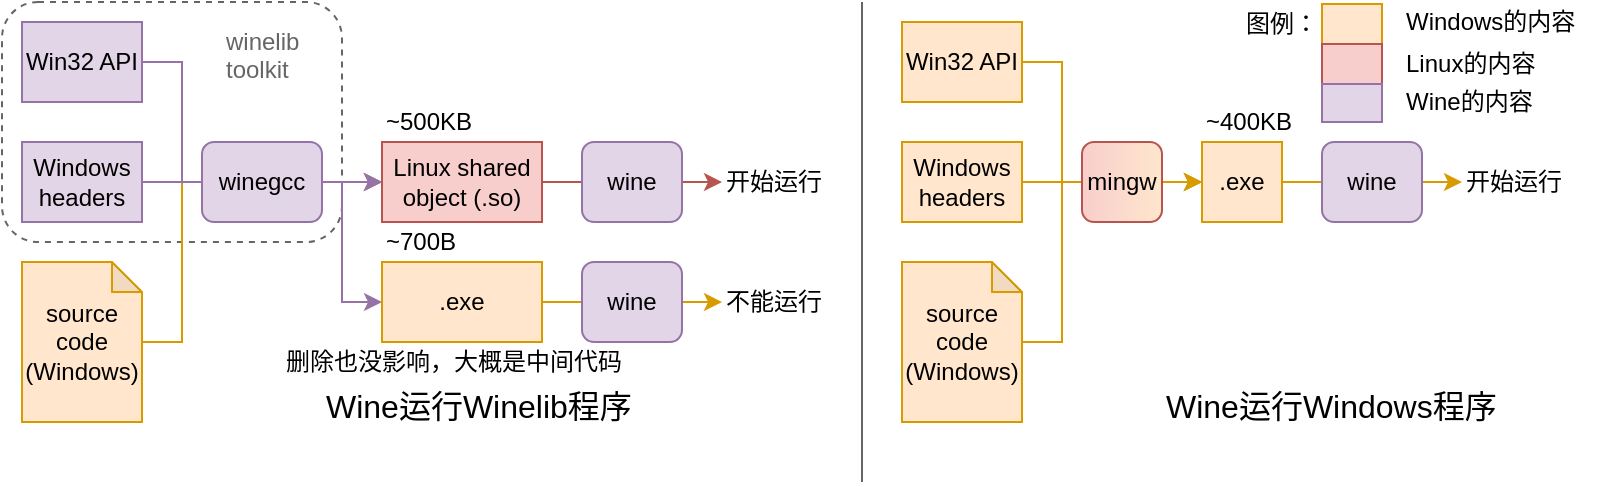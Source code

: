 <mxfile version="10.8.0" type="device"><diagram id="_fW9ryHEPL0VcKspm2ZN" name="Page-1"><mxGraphModel dx="453" dy="290" grid="1" gridSize="10" guides="1" tooltips="1" connect="1" arrows="1" fold="1" page="1" pageScale="1" pageWidth="827" pageHeight="1169" math="0" shadow="0"><root><mxCell id="0"/><mxCell id="1" parent="0"/><mxCell id="PELx47qaAejDJNts5kvB-52" value="" style="rounded=1;whiteSpace=wrap;html=1;fillColor=none;strokeColor=#666666;fontColor=#333333;dashed=1;" parent="1" vertex="1"><mxGeometry y="30" width="170" height="120" as="geometry"/></mxCell><mxCell id="PELx47qaAejDJNts5kvB-10" style="edgeStyle=orthogonalEdgeStyle;rounded=0;orthogonalLoop=1;jettySize=auto;html=1;fillColor=#ffe6cc;strokeColor=#d79b00;" parent="1" source="PELx47qaAejDJNts5kvB-5" target="PELx47qaAejDJNts5kvB-7" edge="1"><mxGeometry relative="1" as="geometry"><Array as="points"><mxPoint x="90" y="200"/><mxPoint x="90" y="120"/></Array></mxGeometry></mxCell><mxCell id="PELx47qaAejDJNts5kvB-8" style="edgeStyle=orthogonalEdgeStyle;rounded=0;orthogonalLoop=1;jettySize=auto;html=1;fillColor=#e1d5e7;strokeColor=#9673a6;" parent="1" source="PELx47qaAejDJNts5kvB-1" target="PELx47qaAejDJNts5kvB-7" edge="1"><mxGeometry relative="1" as="geometry"><Array as="points"><mxPoint x="90" y="60"/><mxPoint x="90" y="120"/></Array></mxGeometry></mxCell><mxCell id="PELx47qaAejDJNts5kvB-1" value="Win32 API" style="rounded=0;whiteSpace=wrap;html=1;fillColor=#e1d5e7;strokeColor=#9673a6;" parent="1" vertex="1"><mxGeometry x="10" y="40" width="60" height="40" as="geometry"/></mxCell><mxCell id="PELx47qaAejDJNts5kvB-9" style="edgeStyle=orthogonalEdgeStyle;rounded=0;orthogonalLoop=1;jettySize=auto;html=1;fillColor=#e1d5e7;strokeColor=#9673a6;" parent="1" source="PELx47qaAejDJNts5kvB-2" target="PELx47qaAejDJNts5kvB-7" edge="1"><mxGeometry relative="1" as="geometry"/></mxCell><mxCell id="PELx47qaAejDJNts5kvB-2" value="Windows&lt;br&gt;headers&lt;br&gt;" style="rounded=0;whiteSpace=wrap;html=1;fillColor=#e1d5e7;strokeColor=#9673a6;" parent="1" vertex="1"><mxGeometry x="10" y="100" width="60" height="40" as="geometry"/></mxCell><mxCell id="PELx47qaAejDJNts5kvB-5" value="source&lt;br&gt;code&lt;br&gt;(Windows)&lt;br&gt;" style="shape=note;whiteSpace=wrap;html=1;backgroundOutline=1;darkOpacity=0.05;size=15;fillColor=#ffe6cc;strokeColor=#d79b00;" parent="1" vertex="1"><mxGeometry x="10" y="160" width="60" height="80" as="geometry"/></mxCell><mxCell id="PELx47qaAejDJNts5kvB-59" style="edgeStyle=orthogonalEdgeStyle;rounded=0;orthogonalLoop=1;jettySize=auto;html=1;strokeColor=#9673a6;fillColor=#e1d5e7;" parent="1" source="PELx47qaAejDJNts5kvB-6" target="PELx47qaAejDJNts5kvB-54" edge="1"><mxGeometry relative="1" as="geometry"><Array as="points"><mxPoint x="170" y="120"/><mxPoint x="170" y="180"/></Array></mxGeometry></mxCell><mxCell id="PELx47qaAejDJNts5kvB-6" value="winegcc" style="rounded=1;whiteSpace=wrap;html=1;fillColor=#e1d5e7;strokeColor=#9673a6;" parent="1" vertex="1"><mxGeometry x="100" y="100" width="60" height="40" as="geometry"/></mxCell><mxCell id="PELx47qaAejDJNts5kvB-7" value="Linux shared object (.so)" style="rounded=0;whiteSpace=wrap;html=1;fillColor=#f8cecc;strokeColor=#b85450;" parent="1" vertex="1"><mxGeometry x="190" y="100" width="80" height="40" as="geometry"/></mxCell><mxCell id="PELx47qaAejDJNts5kvB-16" value="开始运行" style="text;html=1;resizable=0;points=[];autosize=1;align=left;verticalAlign=top;spacingTop=-4;" parent="1" vertex="1"><mxGeometry x="360" y="110" width="60" height="20" as="geometry"/></mxCell><mxCell id="PELx47qaAejDJNts5kvB-28" style="edgeStyle=orthogonalEdgeStyle;rounded=0;orthogonalLoop=1;jettySize=auto;html=1;fillColor=#f8cecc;strokeColor=#b85450;" parent="1" source="PELx47qaAejDJNts5kvB-7" target="PELx47qaAejDJNts5kvB-16" edge="1"><mxGeometry relative="1" as="geometry"><mxPoint x="270" y="120" as="sourcePoint"/><mxPoint x="410" y="120" as="targetPoint"/></mxGeometry></mxCell><mxCell id="PELx47qaAejDJNts5kvB-13" value="wine&lt;br&gt;" style="rounded=1;whiteSpace=wrap;html=1;fillColor=#e1d5e7;strokeColor=#9673a6;" parent="1" vertex="1"><mxGeometry x="290" y="100" width="50" height="40" as="geometry"/></mxCell><mxCell id="PELx47qaAejDJNts5kvB-29" style="edgeStyle=orthogonalEdgeStyle;rounded=0;orthogonalLoop=1;jettySize=auto;html=1;fillColor=#ffe6cc;strokeColor=#d79b00;" parent="1" source="PELx47qaAejDJNts5kvB-34" target="PELx47qaAejDJNts5kvB-36" edge="1"><mxGeometry relative="1" as="geometry"><Array as="points"><mxPoint x="530" y="200"/><mxPoint x="530" y="120"/></Array></mxGeometry></mxCell><mxCell id="PELx47qaAejDJNts5kvB-30" style="edgeStyle=orthogonalEdgeStyle;rounded=0;orthogonalLoop=1;jettySize=auto;html=1;fillColor=#ffe6cc;strokeColor=#d79b00;" parent="1" source="PELx47qaAejDJNts5kvB-31" target="PELx47qaAejDJNts5kvB-36" edge="1"><mxGeometry relative="1" as="geometry"><Array as="points"><mxPoint x="530" y="60"/><mxPoint x="530" y="120"/></Array></mxGeometry></mxCell><mxCell id="PELx47qaAejDJNts5kvB-31" value="Win32 API" style="rounded=0;whiteSpace=wrap;html=1;fillColor=#ffe6cc;strokeColor=#d79b00;" parent="1" vertex="1"><mxGeometry x="450" y="40" width="60" height="40" as="geometry"/></mxCell><mxCell id="PELx47qaAejDJNts5kvB-32" style="edgeStyle=orthogonalEdgeStyle;rounded=0;orthogonalLoop=1;jettySize=auto;html=1;fillColor=#ffe6cc;strokeColor=#d79b00;" parent="1" source="PELx47qaAejDJNts5kvB-33" target="PELx47qaAejDJNts5kvB-36" edge="1"><mxGeometry relative="1" as="geometry"/></mxCell><mxCell id="PELx47qaAejDJNts5kvB-33" value="Windows&lt;br&gt;headers&lt;br&gt;" style="rounded=0;whiteSpace=wrap;html=1;fillColor=#ffe6cc;strokeColor=#d79b00;" parent="1" vertex="1"><mxGeometry x="450" y="100" width="60" height="40" as="geometry"/></mxCell><mxCell id="PELx47qaAejDJNts5kvB-34" value="source&lt;br&gt;code&lt;br&gt;(Windows)&lt;br&gt;" style="shape=note;whiteSpace=wrap;html=1;backgroundOutline=1;darkOpacity=0.05;size=15;fillColor=#ffe6cc;strokeColor=#d79b00;" parent="1" vertex="1"><mxGeometry x="450" y="160" width="60" height="80" as="geometry"/></mxCell><mxCell id="PELx47qaAejDJNts5kvB-35" value="mingw" style="rounded=1;whiteSpace=wrap;html=1;fillColor=#f8cecc;strokeColor=#b85450;gradientDirection=east;gradientColor=#FFE6CC;" parent="1" vertex="1"><mxGeometry x="540" y="100" width="40" height="40" as="geometry"/></mxCell><mxCell id="PELx47qaAejDJNts5kvB-36" value=".exe" style="rounded=0;whiteSpace=wrap;html=1;fillColor=#ffe6cc;strokeColor=#d79b00;" parent="1" vertex="1"><mxGeometry x="600" y="100" width="40" height="40" as="geometry"/></mxCell><mxCell id="PELx47qaAejDJNts5kvB-37" value="开始运行" style="text;html=1;resizable=0;points=[];autosize=1;align=left;verticalAlign=top;spacingTop=-4;" parent="1" vertex="1"><mxGeometry x="730" y="110" width="60" height="20" as="geometry"/></mxCell><mxCell id="PELx47qaAejDJNts5kvB-38" style="edgeStyle=orthogonalEdgeStyle;rounded=0;orthogonalLoop=1;jettySize=auto;html=1;fillColor=#ffe6cc;strokeColor=#d79b00;" parent="1" source="PELx47qaAejDJNts5kvB-36" target="PELx47qaAejDJNts5kvB-37" edge="1"><mxGeometry relative="1" as="geometry"><mxPoint x="710" y="120" as="sourcePoint"/><mxPoint x="850" y="120" as="targetPoint"/></mxGeometry></mxCell><mxCell id="PELx47qaAejDJNts5kvB-39" value="wine&lt;br&gt;" style="rounded=1;whiteSpace=wrap;html=1;fillColor=#e1d5e7;strokeColor=#9673a6;" parent="1" vertex="1"><mxGeometry x="660" y="100" width="50" height="40" as="geometry"/></mxCell><mxCell id="PELx47qaAejDJNts5kvB-40" value="图例：" style="text;html=1;resizable=0;points=[];autosize=1;align=left;verticalAlign=top;spacingTop=-4;" parent="1" vertex="1"><mxGeometry x="620" y="31" width="50" height="20" as="geometry"/></mxCell><mxCell id="PELx47qaAejDJNts5kvB-43" value="" style="rounded=0;whiteSpace=wrap;html=1;fillColor=#ffe6cc;strokeColor=#d79b00;" parent="1" vertex="1"><mxGeometry x="660" y="31" width="30" height="20" as="geometry"/></mxCell><mxCell id="PELx47qaAejDJNts5kvB-44" value="Windows的内容" style="text;html=1;resizable=0;points=[];autosize=1;align=left;verticalAlign=top;spacingTop=-4;" parent="1" vertex="1"><mxGeometry x="700" y="30" width="100" height="20" as="geometry"/></mxCell><mxCell id="PELx47qaAejDJNts5kvB-45" value="" style="rounded=0;whiteSpace=wrap;html=1;fillColor=#f8cecc;strokeColor=#b85450;" parent="1" vertex="1"><mxGeometry x="660" y="51" width="30" height="20" as="geometry"/></mxCell><mxCell id="PELx47qaAejDJNts5kvB-46" value="Linux的内容" style="text;html=1;resizable=0;points=[];autosize=1;align=left;verticalAlign=top;spacingTop=-4;" parent="1" vertex="1"><mxGeometry x="700" y="51" width="80" height="20" as="geometry"/></mxCell><mxCell id="PELx47qaAejDJNts5kvB-47" value="" style="rounded=0;whiteSpace=wrap;html=1;fillColor=#e1d5e7;strokeColor=#9673a6;" parent="1" vertex="1"><mxGeometry x="660" y="71" width="30" height="19" as="geometry"/></mxCell><mxCell id="PELx47qaAejDJNts5kvB-48" value="Wine的内容" style="text;html=1;resizable=0;points=[];autosize=1;align=left;verticalAlign=top;spacingTop=-4;" parent="1" vertex="1"><mxGeometry x="700" y="70" width="80" height="20" as="geometry"/></mxCell><mxCell id="PELx47qaAejDJNts5kvB-49" value="&lt;font style=&quot;font-size: 16px&quot;&gt;Wine运行Winelib程序&lt;/font&gt;" style="text;html=1;resizable=0;points=[];autosize=1;align=left;verticalAlign=top;spacingTop=-4;" parent="1" vertex="1"><mxGeometry x="160" y="220" width="170" height="20" as="geometry"/></mxCell><mxCell id="PELx47qaAejDJNts5kvB-50" value="&lt;font style=&quot;font-size: 16px&quot;&gt;Wine运行Windows程序&lt;/font&gt;" style="text;html=1;resizable=0;points=[];autosize=1;align=left;verticalAlign=top;spacingTop=-4;" parent="1" vertex="1"><mxGeometry x="580" y="220" width="180" height="20" as="geometry"/></mxCell><mxCell id="PELx47qaAejDJNts5kvB-51" value="" style="endArrow=none;html=1;fillColor=#f5f5f5;strokeColor=#666666;" parent="1" edge="1"><mxGeometry width="50" height="50" relative="1" as="geometry"><mxPoint x="430" y="270" as="sourcePoint"/><mxPoint x="430" y="30" as="targetPoint"/></mxGeometry></mxCell><mxCell id="PELx47qaAejDJNts5kvB-53" value="&lt;font color=&quot;#666666&quot;&gt;winelib&lt;br&gt;toolkit&lt;br&gt;&lt;/font&gt;" style="text;html=1;resizable=0;points=[];autosize=1;align=left;verticalAlign=top;spacingTop=-4;" parent="1" vertex="1"><mxGeometry x="110" y="40" width="50" height="30" as="geometry"/></mxCell><mxCell id="PELx47qaAejDJNts5kvB-54" value=".exe&lt;br&gt;" style="rounded=0;whiteSpace=wrap;html=1;fillColor=#ffe6cc;strokeColor=#d79b00;" parent="1" vertex="1"><mxGeometry x="190" y="160" width="80" height="40" as="geometry"/></mxCell><mxCell id="PELx47qaAejDJNts5kvB-55" value="不能运行" style="text;html=1;resizable=0;points=[];autosize=1;align=left;verticalAlign=top;spacingTop=-4;" parent="1" vertex="1"><mxGeometry x="360" y="170" width="60" height="20" as="geometry"/></mxCell><mxCell id="PELx47qaAejDJNts5kvB-56" style="edgeStyle=orthogonalEdgeStyle;rounded=0;orthogonalLoop=1;jettySize=auto;html=1;fillColor=#ffe6cc;strokeColor=#d79b00;" parent="1" source="PELx47qaAejDJNts5kvB-54" target="PELx47qaAejDJNts5kvB-55" edge="1"><mxGeometry relative="1" as="geometry"><mxPoint x="270" y="180" as="sourcePoint"/><mxPoint x="410" y="180" as="targetPoint"/></mxGeometry></mxCell><mxCell id="PELx47qaAejDJNts5kvB-57" value="wine&lt;br&gt;" style="rounded=1;whiteSpace=wrap;html=1;fillColor=#e1d5e7;strokeColor=#9673a6;" parent="1" vertex="1"><mxGeometry x="290" y="160" width="50" height="40" as="geometry"/></mxCell><mxCell id="g1DV5qSq1zaJljc7LjOP-1" value="&lt;span&gt;删除也没影响，大概是中间代码&lt;/span&gt;" style="text;html=1;resizable=0;points=[];autosize=1;align=left;verticalAlign=top;spacingTop=-4;" vertex="1" parent="1"><mxGeometry x="140" y="200" width="180" height="20" as="geometry"/></mxCell><mxCell id="g1DV5qSq1zaJljc7LjOP-2" value="~400KB" style="text;html=1;resizable=0;points=[];autosize=1;align=left;verticalAlign=top;spacingTop=-4;" vertex="1" parent="1"><mxGeometry x="600" y="80" width="60" height="20" as="geometry"/></mxCell><mxCell id="g1DV5qSq1zaJljc7LjOP-3" value="~700B" style="text;html=1;resizable=0;points=[];autosize=1;align=left;verticalAlign=top;spacingTop=-4;" vertex="1" parent="1"><mxGeometry x="190" y="140" width="50" height="20" as="geometry"/></mxCell><mxCell id="g1DV5qSq1zaJljc7LjOP-4" value="~500KB" style="text;html=1;resizable=0;points=[];autosize=1;align=left;verticalAlign=top;spacingTop=-4;" vertex="1" parent="1"><mxGeometry x="190" y="80" width="60" height="20" as="geometry"/></mxCell></root></mxGraphModel></diagram></mxfile>